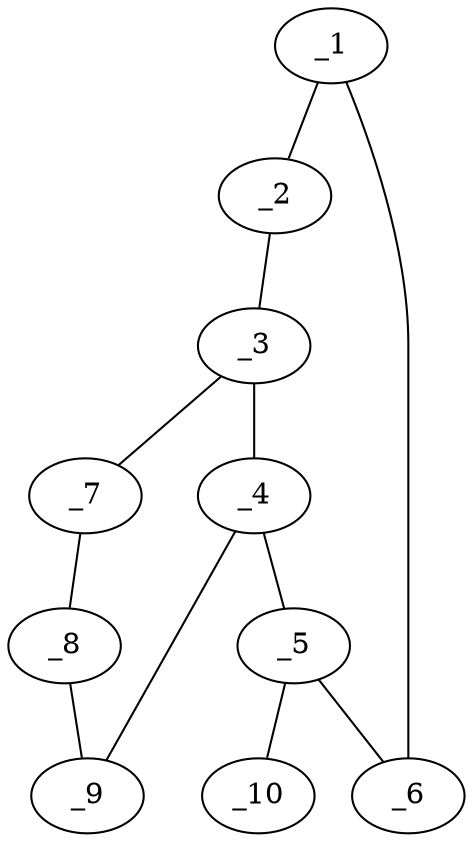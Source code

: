 graph molid674552 {
	_1	 [charge=0,
		chem=1,
		symbol="C  ",
		x=2,
		y="-1"];
	_2	 [charge=0,
		chem=4,
		symbol="N  ",
		x="2.866",
		y="-1.5"];
	_1 -- _2	 [valence=1];
	_6	 [charge=0,
		chem=4,
		symbol="N  ",
		x=2,
		y=0];
	_1 -- _6	 [valence=2];
	_3	 [charge=0,
		chem=1,
		symbol="C  ",
		x="3.7321",
		y="-1"];
	_2 -- _3	 [valence=2];
	_4	 [charge=0,
		chem=1,
		symbol="C  ",
		x="3.7321",
		y=0];
	_3 -- _4	 [valence=1];
	_7	 [charge=0,
		chem=5,
		symbol="S  ",
		x="4.6831",
		y="-1.309"];
	_3 -- _7	 [valence=1];
	_5	 [charge=0,
		chem=1,
		symbol="C  ",
		x="2.866",
		y="0.5"];
	_4 -- _5	 [valence=2];
	_9	 [charge=0,
		chem=4,
		symbol="N  ",
		x="4.6831",
		y="0.309"];
	_4 -- _9	 [valence=1];
	_5 -- _6	 [valence=1];
	_10	 [charge=0,
		chem=4,
		symbol="N  ",
		x="2.866",
		y="1.5"];
	_5 -- _10	 [valence=1];
	_8	 [charge=0,
		chem=4,
		symbol="N  ",
		x="5.2709",
		y="-0.5"];
	_7 -- _8	 [valence=1];
	_8 -- _9	 [valence=2];
}
